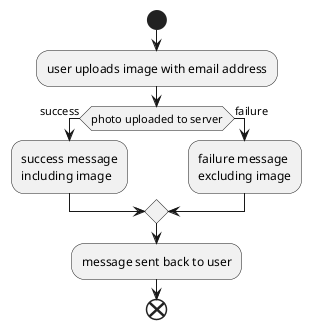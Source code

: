 @startuml
start
:user uploads image with email address;

if (photo uploaded to server) then (success)
    :success message 
    including image;
else (failure)
    :failure message 
    excluding image;
endif

:message sent back to user;

end
@enduml